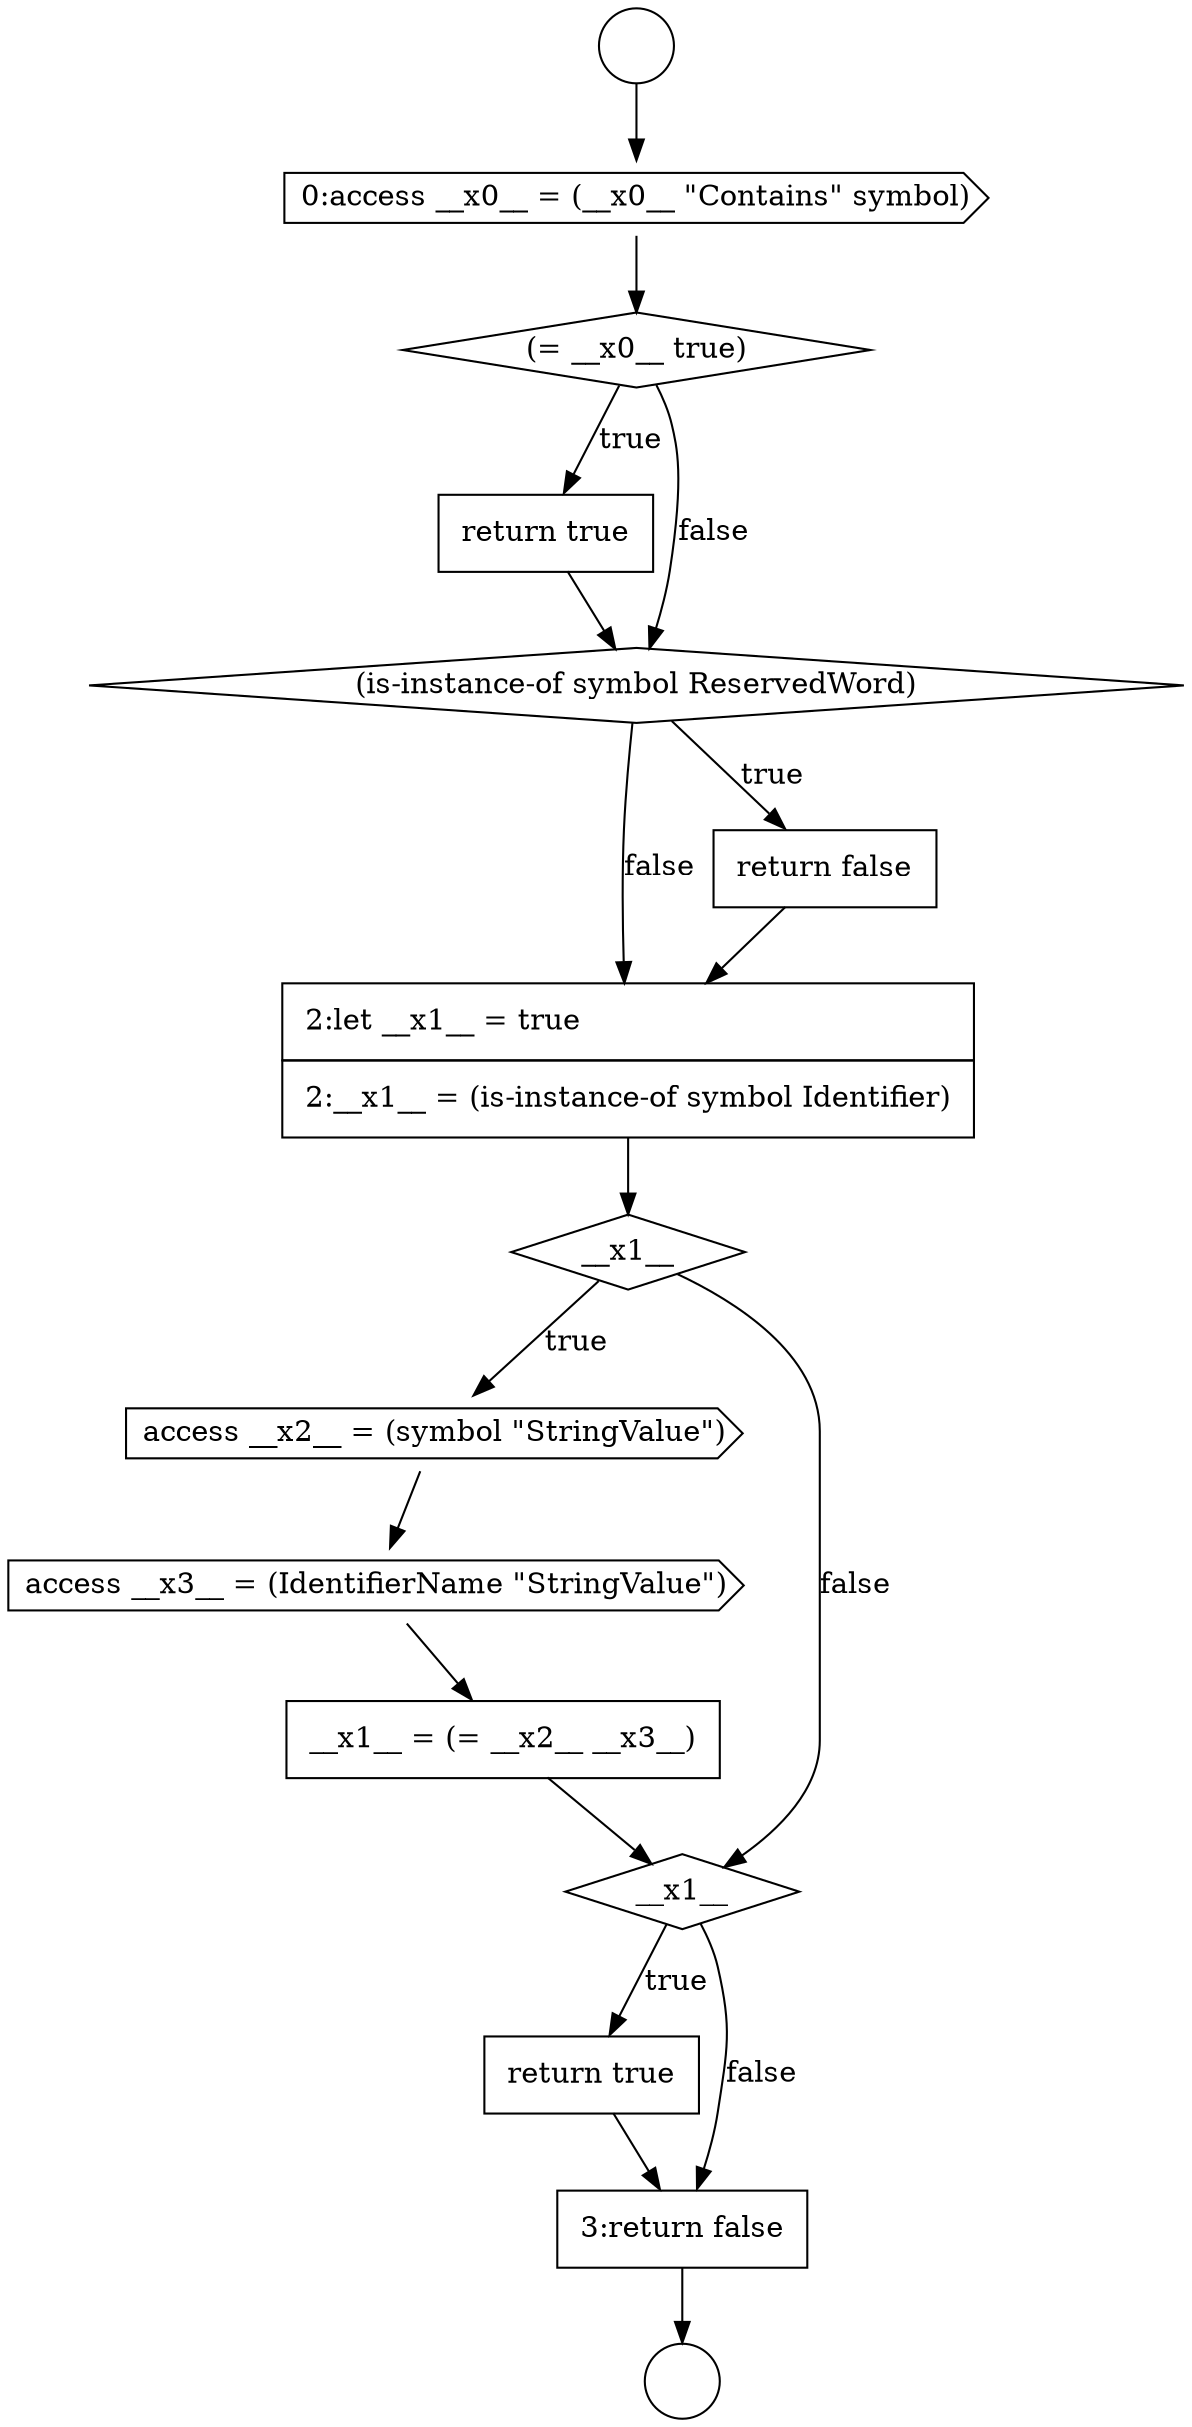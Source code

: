 digraph {
  node4343 [shape=circle label=" " color="black" fillcolor="white" style=filled]
  node4353 [shape=cds, label=<<font color="black">access __x3__ = (IdentifierName &quot;StringValue&quot;)</font>> color="black" fillcolor="white" style=filled]
  node4344 [shape=circle label=" " color="black" fillcolor="white" style=filled]
  node4347 [shape=none, margin=0, label=<<font color="black">
    <table border="0" cellborder="1" cellspacing="0" cellpadding="10">
      <tr><td align="left">return true</td></tr>
    </table>
  </font>> color="black" fillcolor="white" style=filled]
  node4352 [shape=cds, label=<<font color="black">access __x2__ = (symbol &quot;StringValue&quot;)</font>> color="black" fillcolor="white" style=filled]
  node4354 [shape=none, margin=0, label=<<font color="black">
    <table border="0" cellborder="1" cellspacing="0" cellpadding="10">
      <tr><td align="left">__x1__ = (= __x2__ __x3__)</td></tr>
    </table>
  </font>> color="black" fillcolor="white" style=filled]
  node4355 [shape=diamond, label=<<font color="black">__x1__</font>> color="black" fillcolor="white" style=filled]
  node4350 [shape=none, margin=0, label=<<font color="black">
    <table border="0" cellborder="1" cellspacing="0" cellpadding="10">
      <tr><td align="left">2:let __x1__ = true</td></tr>
      <tr><td align="left">2:__x1__ = (is-instance-of symbol Identifier)</td></tr>
    </table>
  </font>> color="black" fillcolor="white" style=filled]
  node4345 [shape=cds, label=<<font color="black">0:access __x0__ = (__x0__ &quot;Contains&quot; symbol)</font>> color="black" fillcolor="white" style=filled]
  node4348 [shape=diamond, label=<<font color="black">(is-instance-of symbol ReservedWord)</font>> color="black" fillcolor="white" style=filled]
  node4349 [shape=none, margin=0, label=<<font color="black">
    <table border="0" cellborder="1" cellspacing="0" cellpadding="10">
      <tr><td align="left">return false</td></tr>
    </table>
  </font>> color="black" fillcolor="white" style=filled]
  node4346 [shape=diamond, label=<<font color="black">(= __x0__ true)</font>> color="black" fillcolor="white" style=filled]
  node4351 [shape=diamond, label=<<font color="black">__x1__</font>> color="black" fillcolor="white" style=filled]
  node4356 [shape=none, margin=0, label=<<font color="black">
    <table border="0" cellborder="1" cellspacing="0" cellpadding="10">
      <tr><td align="left">return true</td></tr>
    </table>
  </font>> color="black" fillcolor="white" style=filled]
  node4357 [shape=none, margin=0, label=<<font color="black">
    <table border="0" cellborder="1" cellspacing="0" cellpadding="10">
      <tr><td align="left">3:return false</td></tr>
    </table>
  </font>> color="black" fillcolor="white" style=filled]
  node4352 -> node4353 [ color="black"]
  node4355 -> node4356 [label=<<font color="black">true</font>> color="black"]
  node4355 -> node4357 [label=<<font color="black">false</font>> color="black"]
  node4351 -> node4352 [label=<<font color="black">true</font>> color="black"]
  node4351 -> node4355 [label=<<font color="black">false</font>> color="black"]
  node4345 -> node4346 [ color="black"]
  node4349 -> node4350 [ color="black"]
  node4346 -> node4347 [label=<<font color="black">true</font>> color="black"]
  node4346 -> node4348 [label=<<font color="black">false</font>> color="black"]
  node4343 -> node4345 [ color="black"]
  node4350 -> node4351 [ color="black"]
  node4356 -> node4357 [ color="black"]
  node4348 -> node4349 [label=<<font color="black">true</font>> color="black"]
  node4348 -> node4350 [label=<<font color="black">false</font>> color="black"]
  node4354 -> node4355 [ color="black"]
  node4353 -> node4354 [ color="black"]
  node4347 -> node4348 [ color="black"]
  node4357 -> node4344 [ color="black"]
}
